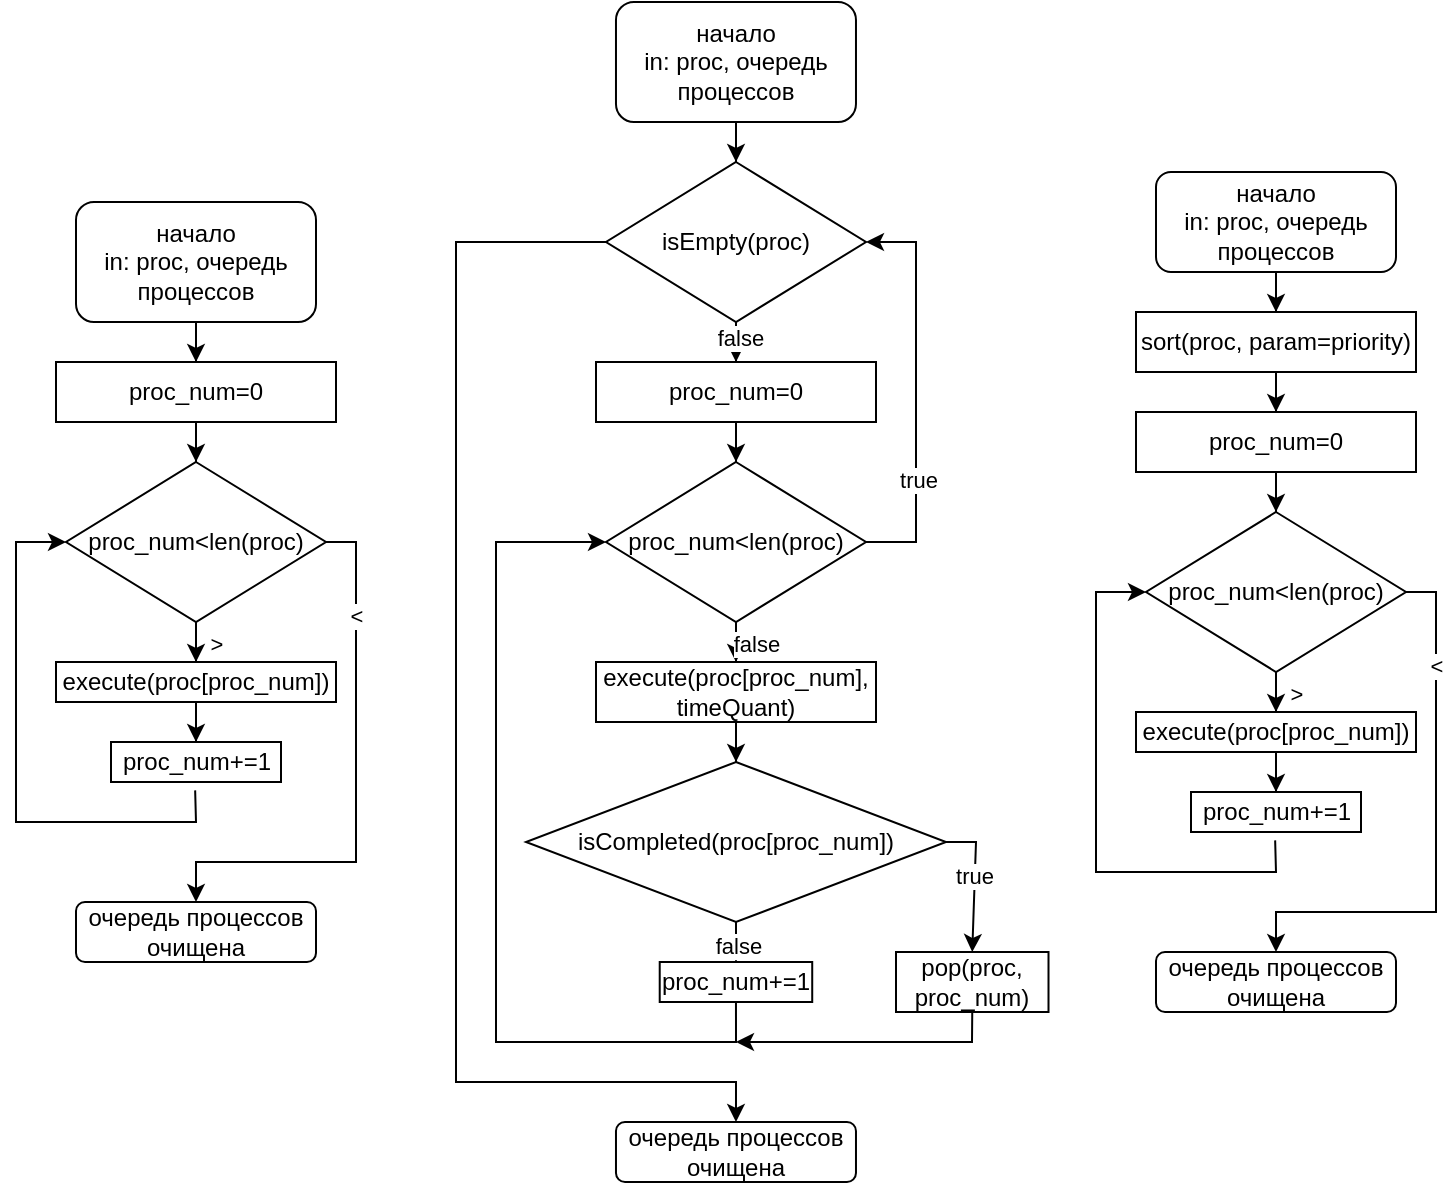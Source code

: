 <mxfile version="22.1.11" type="device">
  <diagram name="Page-1" id="LlljNGfojE7B9Zw6hfTr">
    <mxGraphModel dx="1195" dy="1723" grid="1" gridSize="10" guides="1" tooltips="1" connect="1" arrows="1" fold="1" page="1" pageScale="1" pageWidth="850" pageHeight="1100" math="0" shadow="0">
      <root>
        <mxCell id="0" />
        <mxCell id="1" parent="0" />
        <mxCell id="C9N2c8cK7_qhR6qbO1Ii-33" value="" style="edgeStyle=orthogonalEdgeStyle;rounded=0;orthogonalLoop=1;jettySize=auto;html=1;" edge="1" parent="1" source="C9N2c8cK7_qhR6qbO1Ii-1" target="C9N2c8cK7_qhR6qbO1Ii-32">
          <mxGeometry relative="1" as="geometry" />
        </mxCell>
        <mxCell id="C9N2c8cK7_qhR6qbO1Ii-1" value="&lt;div&gt;начало&lt;/div&gt;&lt;div&gt;in: proc, очередь процессов&lt;br&gt;&lt;/div&gt;" style="rounded=1;whiteSpace=wrap;html=1;" vertex="1" parent="1">
          <mxGeometry x="360" y="50" width="120" height="60" as="geometry" />
        </mxCell>
        <mxCell id="C9N2c8cK7_qhR6qbO1Ii-7" value="" style="edgeStyle=orthogonalEdgeStyle;rounded=0;orthogonalLoop=1;jettySize=auto;html=1;" edge="1" parent="1" source="C9N2c8cK7_qhR6qbO1Ii-3" target="C9N2c8cK7_qhR6qbO1Ii-6">
          <mxGeometry relative="1" as="geometry" />
        </mxCell>
        <mxCell id="C9N2c8cK7_qhR6qbO1Ii-9" value="&lt;div&gt;&amp;gt;&lt;/div&gt;" style="edgeLabel;html=1;align=center;verticalAlign=middle;resizable=0;points=[];" vertex="1" connectable="0" parent="C9N2c8cK7_qhR6qbO1Ii-7">
          <mxGeometry x="0.753" y="3" relative="1" as="geometry">
            <mxPoint x="7" y="-2" as="offset" />
          </mxGeometry>
        </mxCell>
        <mxCell id="C9N2c8cK7_qhR6qbO1Ii-3" value="&lt;div&gt;proc_num&amp;lt;len(proc)&lt;/div&gt;" style="rhombus;whiteSpace=wrap;html=1;" vertex="1" parent="1">
          <mxGeometry x="355" y="180" width="130" height="80" as="geometry" />
        </mxCell>
        <mxCell id="C9N2c8cK7_qhR6qbO1Ii-12" value="" style="edgeStyle=orthogonalEdgeStyle;rounded=0;orthogonalLoop=1;jettySize=auto;html=1;" edge="1" parent="1" source="C9N2c8cK7_qhR6qbO1Ii-6" target="C9N2c8cK7_qhR6qbO1Ii-11">
          <mxGeometry relative="1" as="geometry" />
        </mxCell>
        <mxCell id="C9N2c8cK7_qhR6qbO1Ii-6" value="&lt;div&gt;execute(proc[proc_num])&lt;/div&gt;" style="rounded=0;whiteSpace=wrap;html=1;" vertex="1" parent="1">
          <mxGeometry x="350" y="280" width="140" height="20" as="geometry" />
        </mxCell>
        <mxCell id="C9N2c8cK7_qhR6qbO1Ii-11" value="&lt;div&gt;proc_num+=1&lt;/div&gt;" style="rounded=0;whiteSpace=wrap;html=1;" vertex="1" parent="1">
          <mxGeometry x="377.5" y="320" width="85" height="20" as="geometry" />
        </mxCell>
        <mxCell id="C9N2c8cK7_qhR6qbO1Ii-13" value="" style="endArrow=classic;html=1;rounded=0;entryX=0;entryY=0.5;entryDx=0;entryDy=0;exitX=0.495;exitY=1.21;exitDx=0;exitDy=0;exitPerimeter=0;" edge="1" parent="1" source="C9N2c8cK7_qhR6qbO1Ii-11" target="C9N2c8cK7_qhR6qbO1Ii-3">
          <mxGeometry width="50" height="50" relative="1" as="geometry">
            <mxPoint x="420" y="350" as="sourcePoint" />
            <mxPoint x="330" y="220" as="targetPoint" />
            <Array as="points">
              <mxPoint x="420" y="360" />
              <mxPoint x="330" y="360" />
              <mxPoint x="330" y="220" />
            </Array>
          </mxGeometry>
        </mxCell>
        <mxCell id="C9N2c8cK7_qhR6qbO1Ii-14" value="" style="endArrow=classic;html=1;rounded=0;exitX=1;exitY=0.5;exitDx=0;exitDy=0;" edge="1" parent="1" source="C9N2c8cK7_qhR6qbO1Ii-3">
          <mxGeometry width="50" height="50" relative="1" as="geometry">
            <mxPoint x="420" y="350" as="sourcePoint" />
            <mxPoint x="420" y="400" as="targetPoint" />
            <Array as="points">
              <mxPoint x="500" y="220" />
              <mxPoint x="500" y="380" />
              <mxPoint x="420" y="380" />
            </Array>
          </mxGeometry>
        </mxCell>
        <mxCell id="C9N2c8cK7_qhR6qbO1Ii-27" value="&lt;div&gt;&amp;lt;&lt;/div&gt;" style="edgeLabel;html=1;align=center;verticalAlign=middle;resizable=0;points=[];" vertex="1" connectable="0" parent="C9N2c8cK7_qhR6qbO1Ii-14">
          <mxGeometry x="-0.623" relative="1" as="geometry">
            <mxPoint as="offset" />
          </mxGeometry>
        </mxCell>
        <mxCell id="C9N2c8cK7_qhR6qbO1Ii-15" value="очередь процессов очищена" style="rounded=1;whiteSpace=wrap;html=1;" vertex="1" parent="1">
          <mxGeometry x="360" y="400" width="120" height="30" as="geometry" />
        </mxCell>
        <mxCell id="C9N2c8cK7_qhR6qbO1Ii-57" value="" style="edgeStyle=orthogonalEdgeStyle;rounded=0;orthogonalLoop=1;jettySize=auto;html=1;" edge="1" parent="1" source="C9N2c8cK7_qhR6qbO1Ii-17" target="C9N2c8cK7_qhR6qbO1Ii-38">
          <mxGeometry relative="1" as="geometry" />
        </mxCell>
        <mxCell id="C9N2c8cK7_qhR6qbO1Ii-17" value="&lt;div&gt;начало&lt;/div&gt;&lt;div&gt;in: proc, очередь процессов&lt;br&gt;&lt;/div&gt;" style="rounded=1;whiteSpace=wrap;html=1;" vertex="1" parent="1">
          <mxGeometry x="629.99" y="-50" width="120" height="60" as="geometry" />
        </mxCell>
        <mxCell id="C9N2c8cK7_qhR6qbO1Ii-18" value="" style="edgeStyle=orthogonalEdgeStyle;rounded=0;orthogonalLoop=1;jettySize=auto;html=1;" edge="1" parent="1" source="C9N2c8cK7_qhR6qbO1Ii-20" target="C9N2c8cK7_qhR6qbO1Ii-22">
          <mxGeometry relative="1" as="geometry" />
        </mxCell>
        <mxCell id="C9N2c8cK7_qhR6qbO1Ii-19" value="false" style="edgeLabel;html=1;align=center;verticalAlign=middle;resizable=0;points=[];" vertex="1" connectable="0" parent="C9N2c8cK7_qhR6qbO1Ii-18">
          <mxGeometry x="0.753" y="3" relative="1" as="geometry">
            <mxPoint x="7" y="-2" as="offset" />
          </mxGeometry>
        </mxCell>
        <mxCell id="C9N2c8cK7_qhR6qbO1Ii-20" value="&lt;div&gt;proc_num&amp;lt;len(proc)&lt;/div&gt;" style="rhombus;whiteSpace=wrap;html=1;" vertex="1" parent="1">
          <mxGeometry x="625" y="180" width="130" height="80" as="geometry" />
        </mxCell>
        <mxCell id="C9N2c8cK7_qhR6qbO1Ii-42" value="" style="edgeStyle=orthogonalEdgeStyle;rounded=0;orthogonalLoop=1;jettySize=auto;html=1;" edge="1" parent="1" source="C9N2c8cK7_qhR6qbO1Ii-22" target="C9N2c8cK7_qhR6qbO1Ii-29">
          <mxGeometry relative="1" as="geometry" />
        </mxCell>
        <mxCell id="C9N2c8cK7_qhR6qbO1Ii-22" value="&lt;div&gt;execute(proc[proc_num], timeQuant)&lt;/div&gt;" style="rounded=0;whiteSpace=wrap;html=1;" vertex="1" parent="1">
          <mxGeometry x="620" y="280" width="140" height="30" as="geometry" />
        </mxCell>
        <mxCell id="C9N2c8cK7_qhR6qbO1Ii-26" value="очередь процессов очищена" style="rounded=1;whiteSpace=wrap;html=1;" vertex="1" parent="1">
          <mxGeometry x="629.99" y="510" width="120" height="30" as="geometry" />
        </mxCell>
        <mxCell id="C9N2c8cK7_qhR6qbO1Ii-49" value="" style="edgeStyle=orthogonalEdgeStyle;rounded=0;orthogonalLoop=1;jettySize=auto;html=1;" edge="1" parent="1" source="C9N2c8cK7_qhR6qbO1Ii-29" target="C9N2c8cK7_qhR6qbO1Ii-48">
          <mxGeometry relative="1" as="geometry" />
        </mxCell>
        <mxCell id="C9N2c8cK7_qhR6qbO1Ii-54" value="false" style="edgeLabel;html=1;align=center;verticalAlign=middle;resizable=0;points=[];" vertex="1" connectable="0" parent="C9N2c8cK7_qhR6qbO1Ii-49">
          <mxGeometry x="-0.182" y="1" relative="1" as="geometry">
            <mxPoint y="4" as="offset" />
          </mxGeometry>
        </mxCell>
        <mxCell id="C9N2c8cK7_qhR6qbO1Ii-29" value="&lt;div&gt;isCompleted(proc[proc_num])&lt;/div&gt;" style="rhombus;whiteSpace=wrap;html=1;" vertex="1" parent="1">
          <mxGeometry x="585" y="330" width="210" height="80" as="geometry" />
        </mxCell>
        <mxCell id="C9N2c8cK7_qhR6qbO1Ii-34" value="" style="edgeStyle=orthogonalEdgeStyle;rounded=0;orthogonalLoop=1;jettySize=auto;html=1;" edge="1" parent="1" source="C9N2c8cK7_qhR6qbO1Ii-32" target="C9N2c8cK7_qhR6qbO1Ii-3">
          <mxGeometry relative="1" as="geometry" />
        </mxCell>
        <mxCell id="C9N2c8cK7_qhR6qbO1Ii-32" value="proc_num=0" style="rounded=0;whiteSpace=wrap;html=1;" vertex="1" parent="1">
          <mxGeometry x="350" y="130" width="140" height="30" as="geometry" />
        </mxCell>
        <mxCell id="C9N2c8cK7_qhR6qbO1Ii-36" value="" style="edgeStyle=orthogonalEdgeStyle;rounded=0;orthogonalLoop=1;jettySize=auto;html=1;" edge="1" parent="1" source="C9N2c8cK7_qhR6qbO1Ii-35" target="C9N2c8cK7_qhR6qbO1Ii-20">
          <mxGeometry relative="1" as="geometry" />
        </mxCell>
        <mxCell id="C9N2c8cK7_qhR6qbO1Ii-35" value="proc_num=0" style="rounded=0;whiteSpace=wrap;html=1;" vertex="1" parent="1">
          <mxGeometry x="620" y="130" width="140" height="30" as="geometry" />
        </mxCell>
        <mxCell id="C9N2c8cK7_qhR6qbO1Ii-40" value="" style="edgeStyle=orthogonalEdgeStyle;rounded=0;orthogonalLoop=1;jettySize=auto;html=1;" edge="1" parent="1" source="C9N2c8cK7_qhR6qbO1Ii-38" target="C9N2c8cK7_qhR6qbO1Ii-35">
          <mxGeometry relative="1" as="geometry" />
        </mxCell>
        <mxCell id="C9N2c8cK7_qhR6qbO1Ii-41" value="&lt;div&gt;false&lt;/div&gt;" style="edgeLabel;html=1;align=center;verticalAlign=middle;resizable=0;points=[];" vertex="1" connectable="0" parent="C9N2c8cK7_qhR6qbO1Ii-40">
          <mxGeometry x="0.089" y="-2" relative="1" as="geometry">
            <mxPoint as="offset" />
          </mxGeometry>
        </mxCell>
        <mxCell id="C9N2c8cK7_qhR6qbO1Ii-38" value="isEmpty(proc)" style="rhombus;whiteSpace=wrap;html=1;" vertex="1" parent="1">
          <mxGeometry x="625" y="30" width="130" height="80" as="geometry" />
        </mxCell>
        <mxCell id="C9N2c8cK7_qhR6qbO1Ii-43" value="pop(proc, proc_num)" style="rounded=0;whiteSpace=wrap;html=1;" vertex="1" parent="1">
          <mxGeometry x="770" y="425" width="76.25" height="30" as="geometry" />
        </mxCell>
        <mxCell id="C9N2c8cK7_qhR6qbO1Ii-47" value="" style="endArrow=classic;html=1;rounded=0;exitX=1;exitY=0.5;exitDx=0;exitDy=0;entryX=0.5;entryY=0;entryDx=0;entryDy=0;" edge="1" parent="1" source="C9N2c8cK7_qhR6qbO1Ii-29" target="C9N2c8cK7_qhR6qbO1Ii-43">
          <mxGeometry width="50" height="50" relative="1" as="geometry">
            <mxPoint x="740" y="570" as="sourcePoint" />
            <mxPoint x="810" y="410" as="targetPoint" />
            <Array as="points">
              <mxPoint x="810" y="370" />
            </Array>
          </mxGeometry>
        </mxCell>
        <mxCell id="C9N2c8cK7_qhR6qbO1Ii-53" value="&lt;div&gt;true&lt;/div&gt;" style="edgeLabel;html=1;align=center;verticalAlign=middle;resizable=0;points=[];" vertex="1" connectable="0" parent="C9N2c8cK7_qhR6qbO1Ii-47">
          <mxGeometry x="-0.085" y="-1" relative="1" as="geometry">
            <mxPoint as="offset" />
          </mxGeometry>
        </mxCell>
        <mxCell id="C9N2c8cK7_qhR6qbO1Ii-48" value="proc_num+=1" style="rounded=0;whiteSpace=wrap;html=1;" vertex="1" parent="1">
          <mxGeometry x="651.86" y="430" width="76.25" height="20" as="geometry" />
        </mxCell>
        <mxCell id="C9N2c8cK7_qhR6qbO1Ii-50" value="" style="endArrow=classic;html=1;rounded=0;exitX=0.5;exitY=1;exitDx=0;exitDy=0;entryX=0;entryY=0.5;entryDx=0;entryDy=0;" edge="1" parent="1" source="C9N2c8cK7_qhR6qbO1Ii-48" target="C9N2c8cK7_qhR6qbO1Ii-20">
          <mxGeometry width="50" height="50" relative="1" as="geometry">
            <mxPoint x="750" y="490" as="sourcePoint" />
            <mxPoint x="560" y="220" as="targetPoint" />
            <Array as="points">
              <mxPoint x="690" y="470" />
              <mxPoint x="570" y="470" />
              <mxPoint x="570" y="220" />
            </Array>
          </mxGeometry>
        </mxCell>
        <mxCell id="C9N2c8cK7_qhR6qbO1Ii-51" value="" style="endArrow=classic;html=1;rounded=0;exitX=0.5;exitY=1;exitDx=0;exitDy=0;" edge="1" parent="1" source="C9N2c8cK7_qhR6qbO1Ii-43">
          <mxGeometry width="50" height="50" relative="1" as="geometry">
            <mxPoint x="740" y="450" as="sourcePoint" />
            <mxPoint x="690" y="470" as="targetPoint" />
            <Array as="points">
              <mxPoint x="808" y="470" />
            </Array>
          </mxGeometry>
        </mxCell>
        <mxCell id="C9N2c8cK7_qhR6qbO1Ii-52" value="" style="endArrow=classic;html=1;rounded=0;exitX=1;exitY=0.5;exitDx=0;exitDy=0;entryX=1;entryY=0.5;entryDx=0;entryDy=0;" edge="1" parent="1" source="C9N2c8cK7_qhR6qbO1Ii-20" target="C9N2c8cK7_qhR6qbO1Ii-38">
          <mxGeometry width="50" height="50" relative="1" as="geometry">
            <mxPoint x="840" y="360" as="sourcePoint" />
            <mxPoint x="880" y="60" as="targetPoint" />
            <Array as="points">
              <mxPoint x="780" y="220" />
              <mxPoint x="780" y="70" />
            </Array>
          </mxGeometry>
        </mxCell>
        <mxCell id="C9N2c8cK7_qhR6qbO1Ii-55" value="true" style="edgeLabel;html=1;align=center;verticalAlign=middle;resizable=0;points=[];" vertex="1" connectable="0" parent="C9N2c8cK7_qhR6qbO1Ii-52">
          <mxGeometry x="-0.436" y="-1" relative="1" as="geometry">
            <mxPoint as="offset" />
          </mxGeometry>
        </mxCell>
        <mxCell id="C9N2c8cK7_qhR6qbO1Ii-58" value="" style="endArrow=classic;html=1;rounded=0;exitX=0;exitY=0.5;exitDx=0;exitDy=0;entryX=0.5;entryY=0;entryDx=0;entryDy=0;" edge="1" parent="1" source="C9N2c8cK7_qhR6qbO1Ii-38" target="C9N2c8cK7_qhR6qbO1Ii-26">
          <mxGeometry width="50" height="50" relative="1" as="geometry">
            <mxPoint x="490" y="280" as="sourcePoint" />
            <mxPoint x="700" y="500" as="targetPoint" />
            <Array as="points">
              <mxPoint x="550" y="70" />
              <mxPoint x="550" y="490" />
              <mxPoint x="690" y="490" />
            </Array>
          </mxGeometry>
        </mxCell>
        <mxCell id="C9N2c8cK7_qhR6qbO1Ii-99" value="" style="edgeStyle=orthogonalEdgeStyle;rounded=0;orthogonalLoop=1;jettySize=auto;html=1;" edge="1" parent="1" source="C9N2c8cK7_qhR6qbO1Ii-85" target="C9N2c8cK7_qhR6qbO1Ii-98">
          <mxGeometry relative="1" as="geometry" />
        </mxCell>
        <mxCell id="C9N2c8cK7_qhR6qbO1Ii-85" value="&lt;div&gt;начало&lt;/div&gt;&lt;div&gt;in: proc, очередь процессов&lt;/div&gt;" style="rounded=1;whiteSpace=wrap;html=1;" vertex="1" parent="1">
          <mxGeometry x="900" y="35" width="120" height="50" as="geometry" />
        </mxCell>
        <mxCell id="C9N2c8cK7_qhR6qbO1Ii-86" value="" style="edgeStyle=orthogonalEdgeStyle;rounded=0;orthogonalLoop=1;jettySize=auto;html=1;" edge="1" parent="1" source="C9N2c8cK7_qhR6qbO1Ii-88" target="C9N2c8cK7_qhR6qbO1Ii-90">
          <mxGeometry relative="1" as="geometry" />
        </mxCell>
        <mxCell id="C9N2c8cK7_qhR6qbO1Ii-87" value="&lt;div&gt;&amp;gt;&lt;/div&gt;" style="edgeLabel;html=1;align=center;verticalAlign=middle;resizable=0;points=[];" vertex="1" connectable="0" parent="C9N2c8cK7_qhR6qbO1Ii-86">
          <mxGeometry x="0.753" y="3" relative="1" as="geometry">
            <mxPoint x="7" y="-2" as="offset" />
          </mxGeometry>
        </mxCell>
        <mxCell id="C9N2c8cK7_qhR6qbO1Ii-88" value="&lt;div&gt;proc_num&amp;lt;len(proc)&lt;/div&gt;" style="rhombus;whiteSpace=wrap;html=1;" vertex="1" parent="1">
          <mxGeometry x="895" y="205" width="130" height="80" as="geometry" />
        </mxCell>
        <mxCell id="C9N2c8cK7_qhR6qbO1Ii-89" value="" style="edgeStyle=orthogonalEdgeStyle;rounded=0;orthogonalLoop=1;jettySize=auto;html=1;" edge="1" parent="1" source="C9N2c8cK7_qhR6qbO1Ii-90" target="C9N2c8cK7_qhR6qbO1Ii-91">
          <mxGeometry relative="1" as="geometry" />
        </mxCell>
        <mxCell id="C9N2c8cK7_qhR6qbO1Ii-90" value="&lt;div&gt;execute(proc[proc_num])&lt;/div&gt;" style="rounded=0;whiteSpace=wrap;html=1;" vertex="1" parent="1">
          <mxGeometry x="890" y="305" width="140" height="20" as="geometry" />
        </mxCell>
        <mxCell id="C9N2c8cK7_qhR6qbO1Ii-91" value="&lt;div&gt;proc_num+=1&lt;/div&gt;" style="rounded=0;whiteSpace=wrap;html=1;" vertex="1" parent="1">
          <mxGeometry x="917.5" y="345" width="85" height="20" as="geometry" />
        </mxCell>
        <mxCell id="C9N2c8cK7_qhR6qbO1Ii-92" value="" style="endArrow=classic;html=1;rounded=0;entryX=0;entryY=0.5;entryDx=0;entryDy=0;exitX=0.495;exitY=1.21;exitDx=0;exitDy=0;exitPerimeter=0;" edge="1" parent="1" source="C9N2c8cK7_qhR6qbO1Ii-91" target="C9N2c8cK7_qhR6qbO1Ii-88">
          <mxGeometry width="50" height="50" relative="1" as="geometry">
            <mxPoint x="960" y="375" as="sourcePoint" />
            <mxPoint x="870" y="245" as="targetPoint" />
            <Array as="points">
              <mxPoint x="960" y="385" />
              <mxPoint x="870" y="385" />
              <mxPoint x="870" y="245" />
            </Array>
          </mxGeometry>
        </mxCell>
        <mxCell id="C9N2c8cK7_qhR6qbO1Ii-93" value="" style="endArrow=classic;html=1;rounded=0;exitX=1;exitY=0.5;exitDx=0;exitDy=0;" edge="1" parent="1" source="C9N2c8cK7_qhR6qbO1Ii-88">
          <mxGeometry width="50" height="50" relative="1" as="geometry">
            <mxPoint x="960" y="375" as="sourcePoint" />
            <mxPoint x="960" y="425" as="targetPoint" />
            <Array as="points">
              <mxPoint x="1040" y="245" />
              <mxPoint x="1040" y="405" />
              <mxPoint x="960" y="405" />
            </Array>
          </mxGeometry>
        </mxCell>
        <mxCell id="C9N2c8cK7_qhR6qbO1Ii-94" value="&lt;div&gt;&amp;lt;&lt;/div&gt;" style="edgeLabel;html=1;align=center;verticalAlign=middle;resizable=0;points=[];" vertex="1" connectable="0" parent="C9N2c8cK7_qhR6qbO1Ii-93">
          <mxGeometry x="-0.623" relative="1" as="geometry">
            <mxPoint as="offset" />
          </mxGeometry>
        </mxCell>
        <mxCell id="C9N2c8cK7_qhR6qbO1Ii-95" value="очередь процессов очищена" style="rounded=1;whiteSpace=wrap;html=1;" vertex="1" parent="1">
          <mxGeometry x="900" y="425" width="120" height="30" as="geometry" />
        </mxCell>
        <mxCell id="C9N2c8cK7_qhR6qbO1Ii-96" value="" style="edgeStyle=orthogonalEdgeStyle;rounded=0;orthogonalLoop=1;jettySize=auto;html=1;" edge="1" parent="1" source="C9N2c8cK7_qhR6qbO1Ii-97" target="C9N2c8cK7_qhR6qbO1Ii-88">
          <mxGeometry relative="1" as="geometry" />
        </mxCell>
        <mxCell id="C9N2c8cK7_qhR6qbO1Ii-97" value="proc_num=0" style="rounded=0;whiteSpace=wrap;html=1;" vertex="1" parent="1">
          <mxGeometry x="890" y="155" width="140" height="30" as="geometry" />
        </mxCell>
        <mxCell id="C9N2c8cK7_qhR6qbO1Ii-100" value="" style="edgeStyle=orthogonalEdgeStyle;rounded=0;orthogonalLoop=1;jettySize=auto;html=1;" edge="1" parent="1" source="C9N2c8cK7_qhR6qbO1Ii-98" target="C9N2c8cK7_qhR6qbO1Ii-97">
          <mxGeometry relative="1" as="geometry" />
        </mxCell>
        <mxCell id="C9N2c8cK7_qhR6qbO1Ii-98" value="sort(proc, param=priority)" style="rounded=0;whiteSpace=wrap;html=1;" vertex="1" parent="1">
          <mxGeometry x="890" y="105" width="140" height="30" as="geometry" />
        </mxCell>
      </root>
    </mxGraphModel>
  </diagram>
</mxfile>
